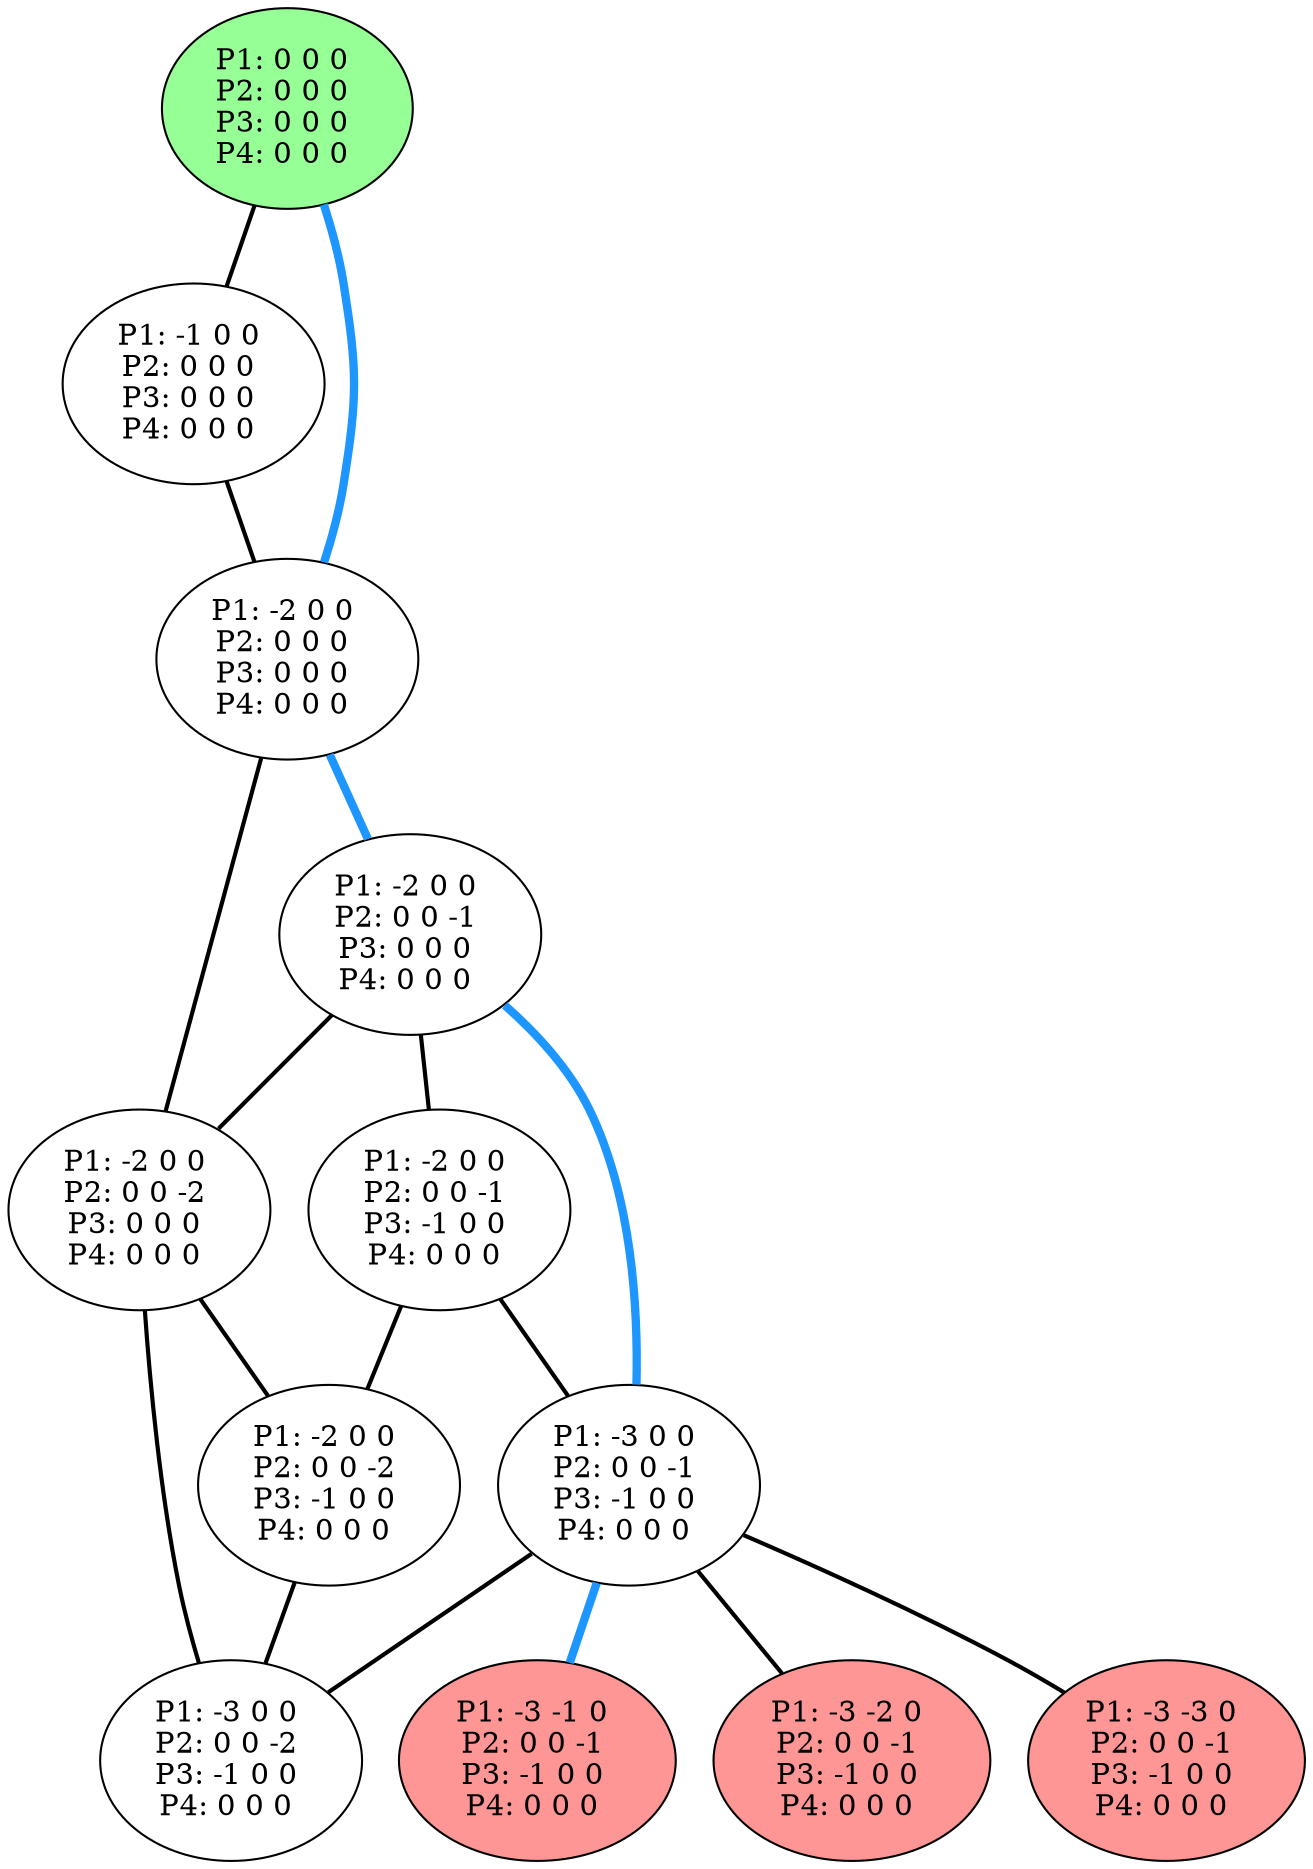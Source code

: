 graph G {
color = "black"
0 [label = "P1: 0 0 0 
P2: 0 0 0 
P3: 0 0 0 
P4: 0 0 0 
",  style="filled", fillcolor = "#96FF96"];
1 [label = "P1: -1 0 0 
P2: 0 0 0 
P3: 0 0 0 
P4: 0 0 0 
"];
2 [label = "P1: -2 0 0 
P2: 0 0 0 
P3: 0 0 0 
P4: 0 0 0 
"];
3 [label = "P1: -2 0 0 
P2: 0 0 -1 
P3: 0 0 0 
P4: 0 0 0 
"];
4 [label = "P1: -2 0 0 
P2: 0 0 -2 
P3: 0 0 0 
P4: 0 0 0 
"];
5 [label = "P1: -2 0 0 
P2: 0 0 -1 
P3: -1 0 0 
P4: 0 0 0 
"];
6 [label = "P1: -3 0 0 
P2: 0 0 -1 
P3: -1 0 0 
P4: 0 0 0 
"];
7 [label = "P1: -2 0 0 
P2: 0 0 -2 
P3: -1 0 0 
P4: 0 0 0 
"];
8 [label = "P1: -3 0 0 
P2: 0 0 -2 
P3: -1 0 0 
P4: 0 0 0 
"];
9 [label = "P1: -3 -1 0 
P2: 0 0 -1 
P3: -1 0 0 
P4: 0 0 0 
",  style="filled", fillcolor = "#FF9696"];
10 [label = "P1: -3 -2 0 
P2: 0 0 -1 
P3: -1 0 0 
P4: 0 0 0 
",  style="filled", fillcolor = "#FF9696"];
11 [label = "P1: -3 -3 0 
P2: 0 0 -1 
P3: -1 0 0 
P4: 0 0 0 
",  style="filled", fillcolor = "#FF9696"];
edge [style=bold];
0 -- 1 [color=black];
0 -- 2 [color="#1E96FF", penwidth=4.0];

1 -- 2 [color=black];

2 -- 3 [color="#1E96FF", penwidth=4.0];
2 -- 4 [color=black];

3 -- 4 [color=black];
3 -- 5 [color=black];
3 -- 6 [color="#1E96FF", penwidth=4.0];

4 -- 7 [color=black];
4 -- 8 [color=black];

5 -- 6 [color=black];
5 -- 7 [color=black];

6 -- 9 [color="#1E96FF", penwidth=4.0];
6 -- 10 [color=black];
6 -- 11 [color=black];
6 -- 8 [color=black];

7 -- 8 [color=black];





}
